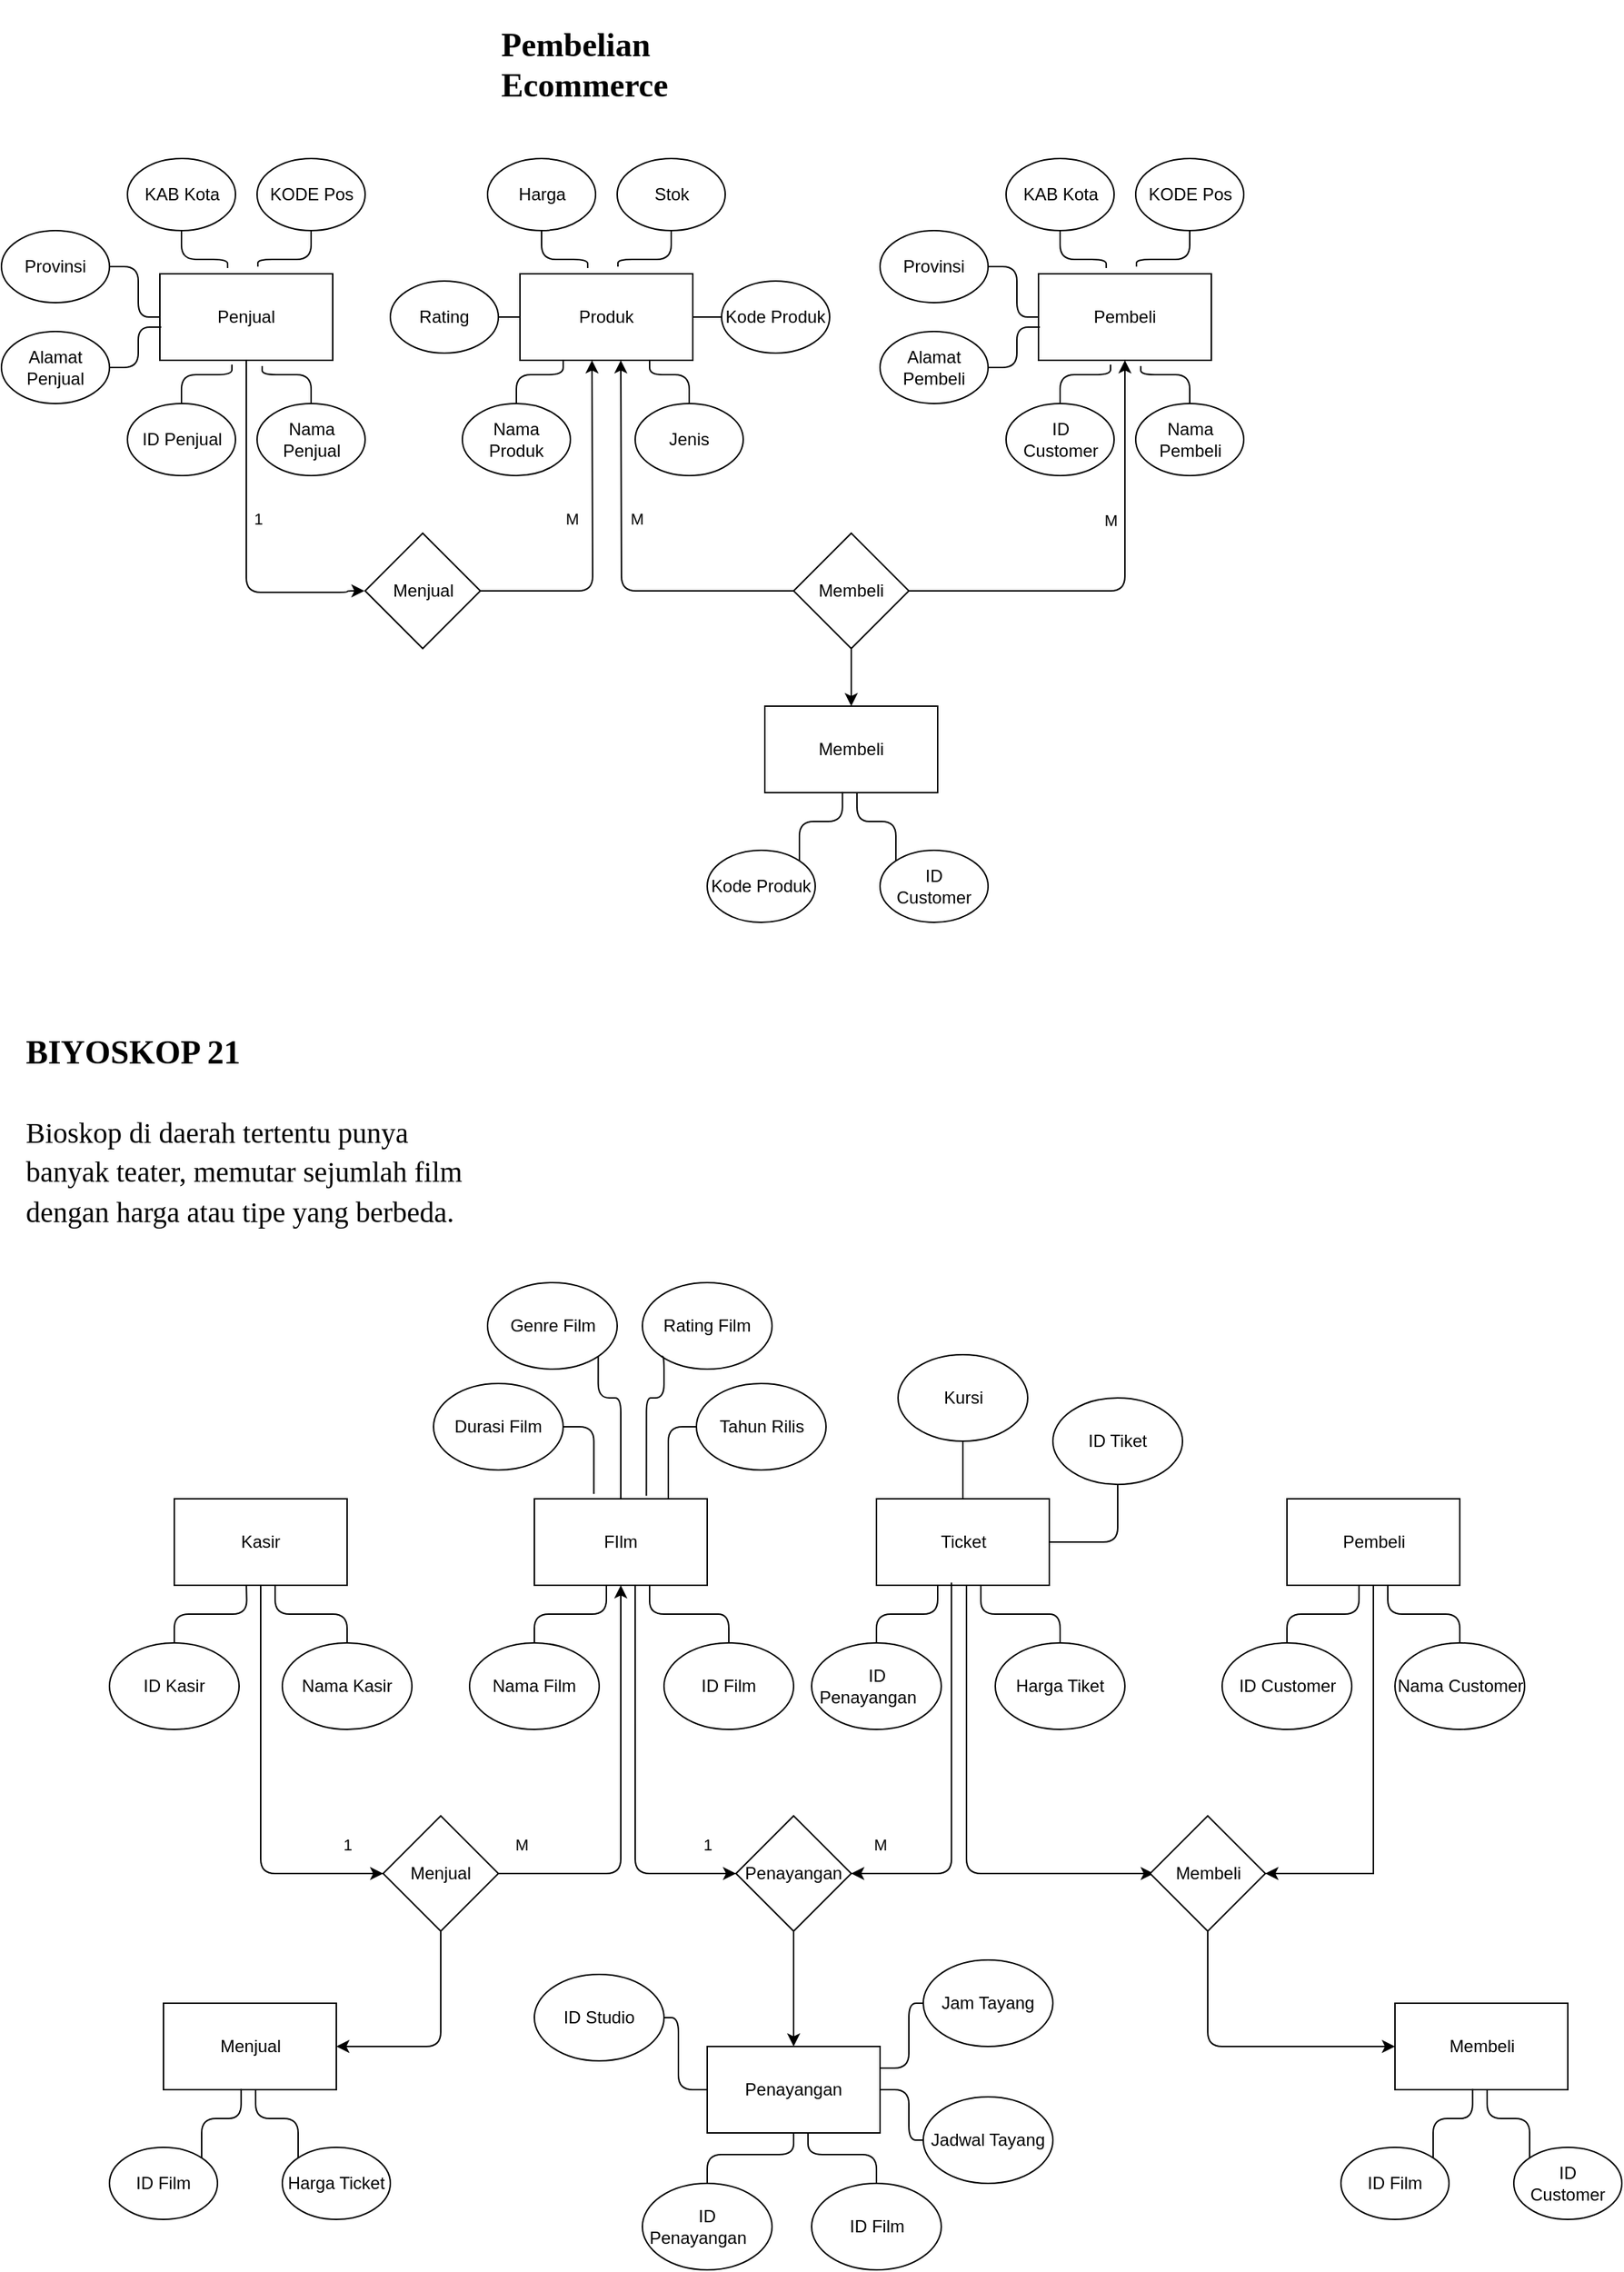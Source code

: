 <mxfile version="24.0.0" type="github">
  <diagram name="Page-1" id="79oRfjms0OCHbmcxYFP_">
    <mxGraphModel dx="1254" dy="721" grid="1" gridSize="10" guides="1" tooltips="1" connect="1" arrows="1" fold="1" page="1" pageScale="1" pageWidth="850" pageHeight="1100" math="0" shadow="0">
      <root>
        <mxCell id="0" />
        <mxCell id="1" parent="0" />
        <mxCell id="weETAlONGDyQjFe2pRTI-1" value="Pembelian Ecommerce" style="text;strokeColor=none;align=left;fillColor=none;html=1;verticalAlign=middle;whiteSpace=wrap;rounded=0;fontSize=23;fontFamily=Tahoma;fontStyle=1" vertex="1" parent="1">
          <mxGeometry x="375" y="60" width="220" height="90" as="geometry" />
        </mxCell>
        <mxCell id="weETAlONGDyQjFe2pRTI-2" value="Penjual" style="rounded=0;whiteSpace=wrap;html=1;" vertex="1" parent="1">
          <mxGeometry x="140" y="250" width="120" height="60" as="geometry" />
        </mxCell>
        <mxCell id="weETAlONGDyQjFe2pRTI-6" value="ID Penjual" style="ellipse;whiteSpace=wrap;html=1;" vertex="1" parent="1">
          <mxGeometry x="117.5" y="340" width="75" height="50" as="geometry" />
        </mxCell>
        <mxCell id="weETAlONGDyQjFe2pRTI-7" value="Nama Penjual" style="ellipse;whiteSpace=wrap;html=1;" vertex="1" parent="1">
          <mxGeometry x="207.5" y="340" width="75" height="50" as="geometry" />
        </mxCell>
        <mxCell id="weETAlONGDyQjFe2pRTI-8" value="Alamat Penjual" style="ellipse;whiteSpace=wrap;html=1;" vertex="1" parent="1">
          <mxGeometry x="30" y="290" width="75" height="50" as="geometry" />
        </mxCell>
        <mxCell id="weETAlONGDyQjFe2pRTI-24" style="edgeStyle=orthogonalEdgeStyle;rounded=1;orthogonalLoop=1;jettySize=auto;html=1;endArrow=none;endFill=0;curved=0;" edge="1" parent="1" source="weETAlONGDyQjFe2pRTI-9" target="weETAlONGDyQjFe2pRTI-2">
          <mxGeometry relative="1" as="geometry" />
        </mxCell>
        <mxCell id="weETAlONGDyQjFe2pRTI-9" value="Provinsi&lt;span style=&quot;color: rgba(0, 0, 0, 0); font-family: monospace; font-size: 0px; text-align: start; text-wrap: nowrap;&quot;&gt;%3CmxGraphModel%3E%3Croot%3E%3CmxCell%20id%3D%220%22%2F%3E%3CmxCell%20id%3D%221%22%20parent%3D%220%22%2F%3E%3CmxCell%20id%3D%222%22%20value%3D%22Alamat%20Penjual%22%20style%3D%22ellipse%3BwhiteSpace%3Dwrap%3Bhtml%3D1%3B%22%20vertex%3D%221%22%20parent%3D%221%22%3E%3CmxGeometry%20x%3D%2242.5%22%20y%3D%22255%22%20width%3D%2275%22%20height%3D%2250%22%20as%3D%22geometry%22%2F%3E%3C%2FmxCell%3E%3C%2Froot%3E%3C%2FmxGraphModel%3E&lt;/span&gt;" style="ellipse;whiteSpace=wrap;html=1;" vertex="1" parent="1">
          <mxGeometry x="30" y="220" width="75" height="50" as="geometry" />
        </mxCell>
        <mxCell id="weETAlONGDyQjFe2pRTI-10" value="KAB Kota" style="ellipse;whiteSpace=wrap;html=1;" vertex="1" parent="1">
          <mxGeometry x="117.5" y="170" width="75" height="50" as="geometry" />
        </mxCell>
        <mxCell id="weETAlONGDyQjFe2pRTI-12" value="KODE Pos" style="ellipse;whiteSpace=wrap;html=1;" vertex="1" parent="1">
          <mxGeometry x="207.5" y="170" width="75" height="50" as="geometry" />
        </mxCell>
        <mxCell id="weETAlONGDyQjFe2pRTI-25" style="edgeStyle=orthogonalEdgeStyle;rounded=1;orthogonalLoop=1;jettySize=auto;html=1;entryX=0.008;entryY=0.617;entryDx=0;entryDy=0;entryPerimeter=0;endArrow=none;endFill=0;curved=0;" edge="1" parent="1" source="weETAlONGDyQjFe2pRTI-8" target="weETAlONGDyQjFe2pRTI-2">
          <mxGeometry relative="1" as="geometry" />
        </mxCell>
        <mxCell id="weETAlONGDyQjFe2pRTI-28" style="edgeStyle=orthogonalEdgeStyle;rounded=1;orthogonalLoop=1;jettySize=auto;html=1;exitX=0.5;exitY=1;exitDx=0;exitDy=0;entryX=0.392;entryY=-0.067;entryDx=0;entryDy=0;entryPerimeter=0;endArrow=none;endFill=0;curved=0;" edge="1" parent="1" source="weETAlONGDyQjFe2pRTI-10" target="weETAlONGDyQjFe2pRTI-2">
          <mxGeometry relative="1" as="geometry" />
        </mxCell>
        <mxCell id="weETAlONGDyQjFe2pRTI-29" style="edgeStyle=orthogonalEdgeStyle;rounded=1;orthogonalLoop=1;jettySize=auto;html=1;exitX=0.5;exitY=1;exitDx=0;exitDy=0;entryX=0.567;entryY=-0.083;entryDx=0;entryDy=0;entryPerimeter=0;endArrow=none;endFill=0;curved=0;" edge="1" parent="1" source="weETAlONGDyQjFe2pRTI-12" target="weETAlONGDyQjFe2pRTI-2">
          <mxGeometry relative="1" as="geometry" />
        </mxCell>
        <mxCell id="weETAlONGDyQjFe2pRTI-30" style="edgeStyle=orthogonalEdgeStyle;rounded=1;orthogonalLoop=1;jettySize=auto;html=1;exitX=0.5;exitY=0;exitDx=0;exitDy=0;entryX=0.592;entryY=1.067;entryDx=0;entryDy=0;entryPerimeter=0;endArrow=none;endFill=0;curved=0;" edge="1" parent="1" source="weETAlONGDyQjFe2pRTI-7" target="weETAlONGDyQjFe2pRTI-2">
          <mxGeometry relative="1" as="geometry" />
        </mxCell>
        <mxCell id="weETAlONGDyQjFe2pRTI-31" style="edgeStyle=orthogonalEdgeStyle;rounded=1;orthogonalLoop=1;jettySize=auto;html=1;exitX=0.5;exitY=0;exitDx=0;exitDy=0;entryX=0.417;entryY=1.05;entryDx=0;entryDy=0;entryPerimeter=0;endArrow=none;endFill=0;curved=0;" edge="1" parent="1" source="weETAlONGDyQjFe2pRTI-6" target="weETAlONGDyQjFe2pRTI-2">
          <mxGeometry relative="1" as="geometry" />
        </mxCell>
        <mxCell id="weETAlONGDyQjFe2pRTI-33" value="Produk" style="rounded=0;whiteSpace=wrap;html=1;" vertex="1" parent="1">
          <mxGeometry x="390" y="250" width="120" height="60" as="geometry" />
        </mxCell>
        <mxCell id="weETAlONGDyQjFe2pRTI-34" value="Nama Produk" style="ellipse;whiteSpace=wrap;html=1;" vertex="1" parent="1">
          <mxGeometry x="350" y="340" width="75" height="50" as="geometry" />
        </mxCell>
        <mxCell id="weETAlONGDyQjFe2pRTI-35" value="Jenis" style="ellipse;whiteSpace=wrap;html=1;" vertex="1" parent="1">
          <mxGeometry x="470" y="340" width="75" height="50" as="geometry" />
        </mxCell>
        <mxCell id="weETAlONGDyQjFe2pRTI-37" style="edgeStyle=orthogonalEdgeStyle;rounded=1;orthogonalLoop=1;jettySize=auto;html=1;endArrow=none;endFill=0;curved=0;" edge="1" parent="1" source="weETAlONGDyQjFe2pRTI-38" target="weETAlONGDyQjFe2pRTI-33">
          <mxGeometry relative="1" as="geometry" />
        </mxCell>
        <mxCell id="weETAlONGDyQjFe2pRTI-38" value="Rating" style="ellipse;whiteSpace=wrap;html=1;" vertex="1" parent="1">
          <mxGeometry x="300" y="255" width="75" height="50" as="geometry" />
        </mxCell>
        <mxCell id="weETAlONGDyQjFe2pRTI-39" value="Harga" style="ellipse;whiteSpace=wrap;html=1;" vertex="1" parent="1">
          <mxGeometry x="367.5" y="170" width="75" height="50" as="geometry" />
        </mxCell>
        <mxCell id="weETAlONGDyQjFe2pRTI-40" value="Stok" style="ellipse;whiteSpace=wrap;html=1;" vertex="1" parent="1">
          <mxGeometry x="457.5" y="170" width="75" height="50" as="geometry" />
        </mxCell>
        <mxCell id="weETAlONGDyQjFe2pRTI-42" style="edgeStyle=orthogonalEdgeStyle;rounded=1;orthogonalLoop=1;jettySize=auto;html=1;exitX=0.5;exitY=1;exitDx=0;exitDy=0;entryX=0.392;entryY=-0.067;entryDx=0;entryDy=0;entryPerimeter=0;endArrow=none;endFill=0;curved=0;" edge="1" parent="1" source="weETAlONGDyQjFe2pRTI-39" target="weETAlONGDyQjFe2pRTI-33">
          <mxGeometry relative="1" as="geometry" />
        </mxCell>
        <mxCell id="weETAlONGDyQjFe2pRTI-43" style="edgeStyle=orthogonalEdgeStyle;rounded=1;orthogonalLoop=1;jettySize=auto;html=1;exitX=0.5;exitY=1;exitDx=0;exitDy=0;entryX=0.567;entryY=-0.083;entryDx=0;entryDy=0;entryPerimeter=0;endArrow=none;endFill=0;curved=0;" edge="1" parent="1" source="weETAlONGDyQjFe2pRTI-40" target="weETAlONGDyQjFe2pRTI-33">
          <mxGeometry relative="1" as="geometry" />
        </mxCell>
        <mxCell id="weETAlONGDyQjFe2pRTI-44" style="edgeStyle=orthogonalEdgeStyle;rounded=1;orthogonalLoop=1;jettySize=auto;html=1;exitX=0.5;exitY=0;exitDx=0;exitDy=0;entryX=0.75;entryY=1;entryDx=0;entryDy=0;endArrow=none;endFill=0;curved=0;" edge="1" parent="1" source="weETAlONGDyQjFe2pRTI-35" target="weETAlONGDyQjFe2pRTI-33">
          <mxGeometry relative="1" as="geometry" />
        </mxCell>
        <mxCell id="weETAlONGDyQjFe2pRTI-45" style="edgeStyle=orthogonalEdgeStyle;rounded=1;orthogonalLoop=1;jettySize=auto;html=1;exitX=0.5;exitY=0;exitDx=0;exitDy=0;entryX=0.25;entryY=1;entryDx=0;entryDy=0;endArrow=none;endFill=0;curved=0;" edge="1" parent="1" source="weETAlONGDyQjFe2pRTI-34" target="weETAlONGDyQjFe2pRTI-33">
          <mxGeometry relative="1" as="geometry" />
        </mxCell>
        <mxCell id="weETAlONGDyQjFe2pRTI-47" style="edgeStyle=orthogonalEdgeStyle;rounded=1;orthogonalLoop=1;jettySize=auto;html=1;exitX=0;exitY=0.5;exitDx=0;exitDy=0;entryX=1;entryY=0.5;entryDx=0;entryDy=0;endArrow=none;endFill=0;curved=0;" edge="1" parent="1" source="weETAlONGDyQjFe2pRTI-46" target="weETAlONGDyQjFe2pRTI-33">
          <mxGeometry relative="1" as="geometry" />
        </mxCell>
        <mxCell id="weETAlONGDyQjFe2pRTI-46" value="Kode Produk" style="ellipse;whiteSpace=wrap;html=1;" vertex="1" parent="1">
          <mxGeometry x="530" y="255" width="75" height="50" as="geometry" />
        </mxCell>
        <mxCell id="weETAlONGDyQjFe2pRTI-48" value="Pembeli" style="rounded=0;whiteSpace=wrap;html=1;" vertex="1" parent="1">
          <mxGeometry x="750" y="250" width="120" height="60" as="geometry" />
        </mxCell>
        <mxCell id="weETAlONGDyQjFe2pRTI-49" value="ID &lt;br&gt;Customer" style="ellipse;whiteSpace=wrap;html=1;" vertex="1" parent="1">
          <mxGeometry x="727.5" y="340" width="75" height="50" as="geometry" />
        </mxCell>
        <mxCell id="weETAlONGDyQjFe2pRTI-50" value="Nama Pembeli" style="ellipse;whiteSpace=wrap;html=1;" vertex="1" parent="1">
          <mxGeometry x="817.5" y="340" width="75" height="50" as="geometry" />
        </mxCell>
        <mxCell id="weETAlONGDyQjFe2pRTI-51" value="Alamat Pembeli" style="ellipse;whiteSpace=wrap;html=1;" vertex="1" parent="1">
          <mxGeometry x="640" y="290" width="75" height="50" as="geometry" />
        </mxCell>
        <mxCell id="weETAlONGDyQjFe2pRTI-52" style="edgeStyle=orthogonalEdgeStyle;rounded=1;orthogonalLoop=1;jettySize=auto;html=1;endArrow=none;endFill=0;curved=0;" edge="1" parent="1" source="weETAlONGDyQjFe2pRTI-53" target="weETAlONGDyQjFe2pRTI-48">
          <mxGeometry relative="1" as="geometry" />
        </mxCell>
        <mxCell id="weETAlONGDyQjFe2pRTI-53" value="Provinsi&lt;span style=&quot;color: rgba(0, 0, 0, 0); font-family: monospace; font-size: 0px; text-align: start; text-wrap: nowrap;&quot;&gt;%3CmxGraphModel%3E%3Croot%3E%3CmxCell%20id%3D%220%22%2F%3E%3CmxCell%20id%3D%221%22%20parent%3D%220%22%2F%3E%3CmxCell%20id%3D%222%22%20value%3D%22Alamat%20Penjual%22%20style%3D%22ellipse%3BwhiteSpace%3Dwrap%3Bhtml%3D1%3B%22%20vertex%3D%221%22%20parent%3D%221%22%3E%3CmxGeometry%20x%3D%2242.5%22%20y%3D%22255%22%20width%3D%2275%22%20height%3D%2250%22%20as%3D%22geometry%22%2F%3E%3C%2FmxCell%3E%3C%2Froot%3E%3C%2FmxGraphModel%3E&lt;/span&gt;" style="ellipse;whiteSpace=wrap;html=1;" vertex="1" parent="1">
          <mxGeometry x="640" y="220" width="75" height="50" as="geometry" />
        </mxCell>
        <mxCell id="weETAlONGDyQjFe2pRTI-54" value="KAB Kota" style="ellipse;whiteSpace=wrap;html=1;" vertex="1" parent="1">
          <mxGeometry x="727.5" y="170" width="75" height="50" as="geometry" />
        </mxCell>
        <mxCell id="weETAlONGDyQjFe2pRTI-55" value="KODE Pos" style="ellipse;whiteSpace=wrap;html=1;" vertex="1" parent="1">
          <mxGeometry x="817.5" y="170" width="75" height="50" as="geometry" />
        </mxCell>
        <mxCell id="weETAlONGDyQjFe2pRTI-56" style="edgeStyle=orthogonalEdgeStyle;rounded=1;orthogonalLoop=1;jettySize=auto;html=1;entryX=0.008;entryY=0.617;entryDx=0;entryDy=0;entryPerimeter=0;endArrow=none;endFill=0;curved=0;" edge="1" parent="1" source="weETAlONGDyQjFe2pRTI-51" target="weETAlONGDyQjFe2pRTI-48">
          <mxGeometry relative="1" as="geometry" />
        </mxCell>
        <mxCell id="weETAlONGDyQjFe2pRTI-57" style="edgeStyle=orthogonalEdgeStyle;rounded=1;orthogonalLoop=1;jettySize=auto;html=1;exitX=0.5;exitY=1;exitDx=0;exitDy=0;entryX=0.392;entryY=-0.067;entryDx=0;entryDy=0;entryPerimeter=0;endArrow=none;endFill=0;curved=0;" edge="1" parent="1" source="weETAlONGDyQjFe2pRTI-54" target="weETAlONGDyQjFe2pRTI-48">
          <mxGeometry relative="1" as="geometry" />
        </mxCell>
        <mxCell id="weETAlONGDyQjFe2pRTI-58" style="edgeStyle=orthogonalEdgeStyle;rounded=1;orthogonalLoop=1;jettySize=auto;html=1;exitX=0.5;exitY=1;exitDx=0;exitDy=0;entryX=0.567;entryY=-0.083;entryDx=0;entryDy=0;entryPerimeter=0;endArrow=none;endFill=0;curved=0;" edge="1" parent="1" source="weETAlONGDyQjFe2pRTI-55" target="weETAlONGDyQjFe2pRTI-48">
          <mxGeometry relative="1" as="geometry" />
        </mxCell>
        <mxCell id="weETAlONGDyQjFe2pRTI-59" style="edgeStyle=orthogonalEdgeStyle;rounded=1;orthogonalLoop=1;jettySize=auto;html=1;exitX=0.5;exitY=0;exitDx=0;exitDy=0;entryX=0.592;entryY=1.067;entryDx=0;entryDy=0;entryPerimeter=0;endArrow=none;endFill=0;curved=0;" edge="1" parent="1" source="weETAlONGDyQjFe2pRTI-50" target="weETAlONGDyQjFe2pRTI-48">
          <mxGeometry relative="1" as="geometry" />
        </mxCell>
        <mxCell id="weETAlONGDyQjFe2pRTI-60" style="edgeStyle=orthogonalEdgeStyle;rounded=1;orthogonalLoop=1;jettySize=auto;html=1;exitX=0.5;exitY=0;exitDx=0;exitDy=0;entryX=0.417;entryY=1.05;entryDx=0;entryDy=0;entryPerimeter=0;endArrow=none;endFill=0;curved=0;" edge="1" parent="1" source="weETAlONGDyQjFe2pRTI-49" target="weETAlONGDyQjFe2pRTI-48">
          <mxGeometry relative="1" as="geometry" />
        </mxCell>
        <mxCell id="weETAlONGDyQjFe2pRTI-62" style="edgeStyle=orthogonalEdgeStyle;rounded=1;orthogonalLoop=1;jettySize=auto;html=1;entryX=0.5;entryY=1;entryDx=0;entryDy=0;endArrow=none;endFill=0;curved=0;startArrow=classic;startFill=1;fontSize=15;" edge="1" parent="1" target="weETAlONGDyQjFe2pRTI-2">
          <mxGeometry relative="1" as="geometry">
            <mxPoint x="282" y="470" as="sourcePoint" />
            <Array as="points">
              <mxPoint x="270" y="470" />
              <mxPoint x="270" y="471" />
              <mxPoint x="200" y="471" />
            </Array>
          </mxGeometry>
        </mxCell>
        <mxCell id="weETAlONGDyQjFe2pRTI-69" value="1" style="edgeLabel;html=1;align=center;verticalAlign=middle;resizable=0;points=[];" vertex="1" connectable="0" parent="weETAlONGDyQjFe2pRTI-62">
          <mxGeometry x="-0.81" y="-1" relative="1" as="geometry">
            <mxPoint x="-52" y="-50" as="offset" />
          </mxGeometry>
        </mxCell>
        <mxCell id="weETAlONGDyQjFe2pRTI-61" value="Menjual" style="rhombus;whiteSpace=wrap;html=1;" vertex="1" parent="1">
          <mxGeometry x="282.5" y="430" width="80" height="80" as="geometry" />
        </mxCell>
        <mxCell id="weETAlONGDyQjFe2pRTI-65" style="edgeStyle=orthogonalEdgeStyle;rounded=1;orthogonalLoop=1;jettySize=auto;html=1;exitX=1;exitY=0.5;exitDx=0;exitDy=0;entryX=0.5;entryY=1;entryDx=0;entryDy=0;endArrow=classic;endFill=1;curved=0;startArrow=none;startFill=0;" edge="1" parent="1" source="weETAlONGDyQjFe2pRTI-64" target="weETAlONGDyQjFe2pRTI-48">
          <mxGeometry relative="1" as="geometry" />
        </mxCell>
        <mxCell id="weETAlONGDyQjFe2pRTI-75" value="M" style="edgeLabel;html=1;align=center;verticalAlign=middle;resizable=0;points=[];" vertex="1" connectable="0" parent="weETAlONGDyQjFe2pRTI-65">
          <mxGeometry x="0.284" y="1" relative="1" as="geometry">
            <mxPoint x="-9" as="offset" />
          </mxGeometry>
        </mxCell>
        <mxCell id="weETAlONGDyQjFe2pRTI-66" style="edgeStyle=orthogonalEdgeStyle;rounded=1;orthogonalLoop=1;jettySize=auto;html=1;exitX=0;exitY=0.5;exitDx=0;exitDy=0;curved=0;endArrow=classic;endFill=1;startArrow=none;startFill=0;" edge="1" parent="1" source="weETAlONGDyQjFe2pRTI-64">
          <mxGeometry relative="1" as="geometry">
            <mxPoint x="460" y="310" as="targetPoint" />
          </mxGeometry>
        </mxCell>
        <mxCell id="weETAlONGDyQjFe2pRTI-74" value="M" style="edgeLabel;html=1;align=center;verticalAlign=middle;resizable=0;points=[];" vertex="1" connectable="0" parent="weETAlONGDyQjFe2pRTI-66">
          <mxGeometry x="0.213" y="1" relative="1" as="geometry">
            <mxPoint x="11" as="offset" />
          </mxGeometry>
        </mxCell>
        <mxCell id="weETAlONGDyQjFe2pRTI-79" style="edgeStyle=orthogonalEdgeStyle;rounded=0;orthogonalLoop=1;jettySize=auto;html=1;exitX=0.5;exitY=1;exitDx=0;exitDy=0;" edge="1" parent="1" source="weETAlONGDyQjFe2pRTI-64" target="weETAlONGDyQjFe2pRTI-76">
          <mxGeometry relative="1" as="geometry" />
        </mxCell>
        <mxCell id="weETAlONGDyQjFe2pRTI-64" value="Membeli" style="rhombus;whiteSpace=wrap;html=1;" vertex="1" parent="1">
          <mxGeometry x="580" y="430" width="80" height="80" as="geometry" />
        </mxCell>
        <mxCell id="weETAlONGDyQjFe2pRTI-67" style="edgeStyle=orthogonalEdgeStyle;rounded=1;orthogonalLoop=1;jettySize=auto;html=1;exitX=1;exitY=0.5;exitDx=0;exitDy=0;endArrow=classic;endFill=1;curved=0;" edge="1" parent="1" source="weETAlONGDyQjFe2pRTI-61">
          <mxGeometry relative="1" as="geometry">
            <mxPoint x="440" y="310" as="targetPoint" />
          </mxGeometry>
        </mxCell>
        <mxCell id="weETAlONGDyQjFe2pRTI-71" value="M" style="edgeLabel;html=1;align=center;verticalAlign=middle;resizable=0;points=[];" vertex="1" connectable="0" parent="weETAlONGDyQjFe2pRTI-67">
          <mxGeometry x="-0.878" y="-1" relative="1" as="geometry">
            <mxPoint x="49" y="-51" as="offset" />
          </mxGeometry>
        </mxCell>
        <mxCell id="weETAlONGDyQjFe2pRTI-76" value="Membeli" style="rounded=0;whiteSpace=wrap;html=1;" vertex="1" parent="1">
          <mxGeometry x="560" y="550" width="120" height="60" as="geometry" />
        </mxCell>
        <mxCell id="weETAlONGDyQjFe2pRTI-77" value="ID&lt;br&gt;Customer" style="ellipse;whiteSpace=wrap;html=1;" vertex="1" parent="1">
          <mxGeometry x="640" y="650" width="75" height="50" as="geometry" />
        </mxCell>
        <mxCell id="weETAlONGDyQjFe2pRTI-78" value="Kode Produk" style="ellipse;whiteSpace=wrap;html=1;" vertex="1" parent="1">
          <mxGeometry x="520" y="650" width="75" height="50" as="geometry" />
        </mxCell>
        <mxCell id="weETAlONGDyQjFe2pRTI-80" style="edgeStyle=orthogonalEdgeStyle;rounded=1;orthogonalLoop=1;jettySize=auto;html=1;exitX=1;exitY=0;exitDx=0;exitDy=0;entryX=0.449;entryY=0.99;entryDx=0;entryDy=0;entryPerimeter=0;curved=0;endArrow=none;endFill=0;" edge="1" parent="1" source="weETAlONGDyQjFe2pRTI-78" target="weETAlONGDyQjFe2pRTI-76">
          <mxGeometry relative="1" as="geometry" />
        </mxCell>
        <mxCell id="weETAlONGDyQjFe2pRTI-83" style="edgeStyle=orthogonalEdgeStyle;rounded=1;orthogonalLoop=1;jettySize=auto;html=1;exitX=0;exitY=0;exitDx=0;exitDy=0;entryX=0.533;entryY=1;entryDx=0;entryDy=0;entryPerimeter=0;curved=0;endArrow=none;endFill=0;" edge="1" parent="1" source="weETAlONGDyQjFe2pRTI-77" target="weETAlONGDyQjFe2pRTI-76">
          <mxGeometry relative="1" as="geometry" />
        </mxCell>
        <mxCell id="weETAlONGDyQjFe2pRTI-85" value="BIYOSKOP 21&lt;br&gt;&lt;br&gt;&lt;span style=&quot;font-weight: normal;&quot;&gt;&lt;font style=&quot;font-size: 20px;&quot;&gt;Bioskop di daerah tertentu punya banyak teater, memutar sejumlah film dengan harga atau tipe yang berbeda.&lt;/font&gt;&lt;/span&gt;" style="text;strokeColor=none;align=left;fillColor=none;html=1;verticalAlign=middle;whiteSpace=wrap;rounded=0;fontSize=23;fontFamily=Tahoma;fontStyle=1" vertex="1" parent="1">
          <mxGeometry x="45" y="730" width="330" height="230" as="geometry" />
        </mxCell>
        <mxCell id="weETAlONGDyQjFe2pRTI-86" value="Kasir" style="rounded=0;whiteSpace=wrap;html=1;" vertex="1" parent="1">
          <mxGeometry x="150" y="1100" width="120" height="60" as="geometry" />
        </mxCell>
        <mxCell id="weETAlONGDyQjFe2pRTI-93" value="" style="edgeStyle=orthogonalEdgeStyle;rounded=1;orthogonalLoop=1;jettySize=auto;html=1;curved=0;endArrow=none;endFill=0;" edge="1" parent="1" source="weETAlONGDyQjFe2pRTI-87" target="weETAlONGDyQjFe2pRTI-86">
          <mxGeometry relative="1" as="geometry">
            <Array as="points">
              <mxPoint x="270" y="1180" />
              <mxPoint x="220" y="1180" />
            </Array>
          </mxGeometry>
        </mxCell>
        <mxCell id="weETAlONGDyQjFe2pRTI-87" value="Nama Kasir" style="ellipse;whiteSpace=wrap;html=1;" vertex="1" parent="1">
          <mxGeometry x="225" y="1200" width="90" height="60" as="geometry" />
        </mxCell>
        <mxCell id="weETAlONGDyQjFe2pRTI-88" value="ID Kasir" style="ellipse;whiteSpace=wrap;html=1;" vertex="1" parent="1">
          <mxGeometry x="105" y="1200" width="90" height="60" as="geometry" />
        </mxCell>
        <mxCell id="weETAlONGDyQjFe2pRTI-92" style="edgeStyle=orthogonalEdgeStyle;rounded=1;orthogonalLoop=1;jettySize=auto;html=1;exitX=0.5;exitY=0;exitDx=0;exitDy=0;entryX=0.417;entryY=1;entryDx=0;entryDy=0;entryPerimeter=0;curved=0;endArrow=none;endFill=0;" edge="1" parent="1" source="weETAlONGDyQjFe2pRTI-88">
          <mxGeometry relative="1" as="geometry">
            <mxPoint x="200.04" y="1160" as="targetPoint" />
          </mxGeometry>
        </mxCell>
        <mxCell id="weETAlONGDyQjFe2pRTI-95" value="Pembeli" style="rounded=0;whiteSpace=wrap;html=1;" vertex="1" parent="1">
          <mxGeometry x="922.5" y="1100" width="120" height="60" as="geometry" />
        </mxCell>
        <mxCell id="weETAlONGDyQjFe2pRTI-96" value="" style="edgeStyle=orthogonalEdgeStyle;rounded=1;orthogonalLoop=1;jettySize=auto;html=1;curved=0;endArrow=none;endFill=0;" edge="1" parent="1" source="weETAlONGDyQjFe2pRTI-97" target="weETAlONGDyQjFe2pRTI-95">
          <mxGeometry relative="1" as="geometry">
            <Array as="points">
              <mxPoint x="1042.5" y="1180" />
              <mxPoint x="992.5" y="1180" />
            </Array>
          </mxGeometry>
        </mxCell>
        <mxCell id="weETAlONGDyQjFe2pRTI-97" value="Nama Customer" style="ellipse;whiteSpace=wrap;html=1;" vertex="1" parent="1">
          <mxGeometry x="997.5" y="1200" width="90" height="60" as="geometry" />
        </mxCell>
        <mxCell id="weETAlONGDyQjFe2pRTI-98" value="ID Customer" style="ellipse;whiteSpace=wrap;html=1;" vertex="1" parent="1">
          <mxGeometry x="877.5" y="1200" width="90" height="60" as="geometry" />
        </mxCell>
        <mxCell id="weETAlONGDyQjFe2pRTI-99" style="edgeStyle=orthogonalEdgeStyle;rounded=1;orthogonalLoop=1;jettySize=auto;html=1;exitX=0.5;exitY=0;exitDx=0;exitDy=0;entryX=0.417;entryY=1;entryDx=0;entryDy=0;entryPerimeter=0;curved=0;endArrow=none;endFill=0;" edge="1" parent="1" source="weETAlONGDyQjFe2pRTI-98" target="weETAlONGDyQjFe2pRTI-95">
          <mxGeometry relative="1" as="geometry" />
        </mxCell>
        <mxCell id="weETAlONGDyQjFe2pRTI-101" value="FIlm" style="rounded=0;whiteSpace=wrap;html=1;" vertex="1" parent="1">
          <mxGeometry x="400" y="1100" width="120" height="60" as="geometry" />
        </mxCell>
        <mxCell id="weETAlONGDyQjFe2pRTI-106" value="ID Film" style="ellipse;whiteSpace=wrap;html=1;" vertex="1" parent="1">
          <mxGeometry x="490" y="1200" width="90" height="60" as="geometry" />
        </mxCell>
        <mxCell id="weETAlONGDyQjFe2pRTI-107" value="Nama Film" style="ellipse;whiteSpace=wrap;html=1;" vertex="1" parent="1">
          <mxGeometry x="355" y="1200" width="90" height="60" as="geometry" />
        </mxCell>
        <mxCell id="weETAlONGDyQjFe2pRTI-108" style="edgeStyle=orthogonalEdgeStyle;rounded=1;orthogonalLoop=1;jettySize=auto;html=1;exitX=0.5;exitY=0;exitDx=0;exitDy=0;curved=0;endArrow=none;endFill=0;" edge="1" parent="1" source="weETAlONGDyQjFe2pRTI-107" target="weETAlONGDyQjFe2pRTI-101">
          <mxGeometry relative="1" as="geometry">
            <mxPoint x="450" y="1160" as="targetPoint" />
            <Array as="points">
              <mxPoint x="400" y="1180" />
              <mxPoint x="450" y="1180" />
            </Array>
          </mxGeometry>
        </mxCell>
        <mxCell id="weETAlONGDyQjFe2pRTI-109" style="edgeStyle=orthogonalEdgeStyle;rounded=1;orthogonalLoop=1;jettySize=auto;html=1;exitX=0.5;exitY=0;exitDx=0;exitDy=0;curved=0;endArrow=none;endFill=0;" edge="1" parent="1" source="weETAlONGDyQjFe2pRTI-106">
          <mxGeometry relative="1" as="geometry">
            <mxPoint x="480" y="1160" as="targetPoint" />
            <Array as="points">
              <mxPoint x="520" y="1180" />
              <mxPoint x="480" y="1180" />
              <mxPoint x="480" y="1162" />
              <mxPoint x="481" y="1162" />
            </Array>
          </mxGeometry>
        </mxCell>
        <mxCell id="weETAlONGDyQjFe2pRTI-110" value="Durasi Film" style="ellipse;whiteSpace=wrap;html=1;" vertex="1" parent="1">
          <mxGeometry x="330" y="1020" width="90" height="60" as="geometry" />
        </mxCell>
        <mxCell id="weETAlONGDyQjFe2pRTI-111" style="edgeStyle=orthogonalEdgeStyle;rounded=1;orthogonalLoop=1;jettySize=auto;html=1;exitX=1;exitY=0.5;exitDx=0;exitDy=0;entryX=0.344;entryY=-0.056;entryDx=0;entryDy=0;entryPerimeter=0;endArrow=none;endFill=0;curved=0;" edge="1" parent="1" source="weETAlONGDyQjFe2pRTI-110" target="weETAlONGDyQjFe2pRTI-101">
          <mxGeometry relative="1" as="geometry" />
        </mxCell>
        <mxCell id="weETAlONGDyQjFe2pRTI-113" style="edgeStyle=orthogonalEdgeStyle;rounded=1;orthogonalLoop=1;jettySize=auto;html=1;exitX=1;exitY=1;exitDx=0;exitDy=0;endArrow=none;endFill=0;curved=0;" edge="1" parent="1" source="weETAlONGDyQjFe2pRTI-112" target="weETAlONGDyQjFe2pRTI-101">
          <mxGeometry relative="1" as="geometry">
            <Array as="points">
              <mxPoint x="444" y="1030" />
              <mxPoint x="460" y="1030" />
            </Array>
          </mxGeometry>
        </mxCell>
        <mxCell id="weETAlONGDyQjFe2pRTI-112" value="Genre Film" style="ellipse;whiteSpace=wrap;html=1;" vertex="1" parent="1">
          <mxGeometry x="367.5" y="950" width="90" height="60" as="geometry" />
        </mxCell>
        <mxCell id="weETAlONGDyQjFe2pRTI-114" value="Rating Film" style="ellipse;whiteSpace=wrap;html=1;" vertex="1" parent="1">
          <mxGeometry x="475" y="950" width="90" height="60" as="geometry" />
        </mxCell>
        <mxCell id="weETAlONGDyQjFe2pRTI-116" style="edgeStyle=orthogonalEdgeStyle;rounded=1;orthogonalLoop=1;jettySize=auto;html=1;exitX=0;exitY=1;exitDx=0;exitDy=0;entryX=0.648;entryY=-0.036;entryDx=0;entryDy=0;entryPerimeter=0;endArrow=none;endFill=0;curved=0;" edge="1" parent="1" source="weETAlONGDyQjFe2pRTI-114" target="weETAlONGDyQjFe2pRTI-101">
          <mxGeometry relative="1" as="geometry">
            <Array as="points">
              <mxPoint x="490" y="1001" />
              <mxPoint x="490" y="1030" />
              <mxPoint x="478" y="1030" />
            </Array>
          </mxGeometry>
        </mxCell>
        <mxCell id="weETAlONGDyQjFe2pRTI-119" style="edgeStyle=orthogonalEdgeStyle;rounded=1;orthogonalLoop=1;jettySize=auto;html=1;curved=0;endArrow=none;endFill=0;" edge="1" parent="1" source="weETAlONGDyQjFe2pRTI-117" target="weETAlONGDyQjFe2pRTI-101">
          <mxGeometry relative="1" as="geometry">
            <mxPoint x="500" y="1090" as="targetPoint" />
            <Array as="points">
              <mxPoint x="493" y="1050" />
            </Array>
          </mxGeometry>
        </mxCell>
        <mxCell id="weETAlONGDyQjFe2pRTI-117" value="Tahun Rilis" style="ellipse;whiteSpace=wrap;html=1;" vertex="1" parent="1">
          <mxGeometry x="512.5" y="1020" width="90" height="60" as="geometry" />
        </mxCell>
        <mxCell id="weETAlONGDyQjFe2pRTI-121" style="edgeStyle=orthogonalEdgeStyle;rounded=1;orthogonalLoop=1;jettySize=auto;html=1;exitX=0;exitY=0.5;exitDx=0;exitDy=0;entryX=0.5;entryY=1;entryDx=0;entryDy=0;curved=0;endArrow=none;endFill=0;startArrow=classic;startFill=1;" edge="1" parent="1" source="weETAlONGDyQjFe2pRTI-120" target="weETAlONGDyQjFe2pRTI-86">
          <mxGeometry relative="1" as="geometry" />
        </mxCell>
        <mxCell id="weETAlONGDyQjFe2pRTI-173" value="1" style="edgeLabel;html=1;align=center;verticalAlign=middle;resizable=0;points=[];" vertex="1" connectable="0" parent="weETAlONGDyQjFe2pRTI-121">
          <mxGeometry x="-0.824" y="3" relative="1" as="geometry">
            <mxPoint y="-23" as="offset" />
          </mxGeometry>
        </mxCell>
        <mxCell id="weETAlONGDyQjFe2pRTI-122" style="edgeStyle=orthogonalEdgeStyle;rounded=1;orthogonalLoop=1;jettySize=auto;html=1;entryX=0.5;entryY=1;entryDx=0;entryDy=0;endArrow=classic;endFill=1;startArrow=none;startFill=0;curved=0;" edge="1" parent="1" source="weETAlONGDyQjFe2pRTI-120" target="weETAlONGDyQjFe2pRTI-101">
          <mxGeometry relative="1" as="geometry" />
        </mxCell>
        <mxCell id="weETAlONGDyQjFe2pRTI-174" value="M" style="edgeLabel;html=1;align=center;verticalAlign=middle;resizable=0;points=[];" vertex="1" connectable="0" parent="weETAlONGDyQjFe2pRTI-122">
          <mxGeometry x="-0.881" y="3" relative="1" as="geometry">
            <mxPoint x="-1" y="-17" as="offset" />
          </mxGeometry>
        </mxCell>
        <mxCell id="weETAlONGDyQjFe2pRTI-141" value="" style="edgeStyle=orthogonalEdgeStyle;rounded=1;orthogonalLoop=1;jettySize=auto;html=1;curved=0;" edge="1" parent="1" source="weETAlONGDyQjFe2pRTI-120" target="weETAlONGDyQjFe2pRTI-136">
          <mxGeometry relative="1" as="geometry">
            <Array as="points">
              <mxPoint x="335" y="1480" />
            </Array>
          </mxGeometry>
        </mxCell>
        <mxCell id="weETAlONGDyQjFe2pRTI-120" value="Menjual" style="rhombus;whiteSpace=wrap;html=1;" vertex="1" parent="1">
          <mxGeometry x="295" y="1320" width="80" height="80" as="geometry" />
        </mxCell>
        <mxCell id="weETAlONGDyQjFe2pRTI-127" style="edgeStyle=orthogonalEdgeStyle;rounded=0;orthogonalLoop=1;jettySize=auto;html=1;exitX=1;exitY=0.5;exitDx=0;exitDy=0;entryX=0.5;entryY=1;entryDx=0;entryDy=0;endArrow=none;endFill=0;startArrow=classic;startFill=1;" edge="1" parent="1" source="weETAlONGDyQjFe2pRTI-123" target="weETAlONGDyQjFe2pRTI-95">
          <mxGeometry relative="1" as="geometry" />
        </mxCell>
        <mxCell id="weETAlONGDyQjFe2pRTI-135" value="" style="edgeStyle=orthogonalEdgeStyle;rounded=1;orthogonalLoop=1;jettySize=auto;html=1;curved=0;" edge="1" parent="1" source="weETAlONGDyQjFe2pRTI-123" target="weETAlONGDyQjFe2pRTI-129">
          <mxGeometry relative="1" as="geometry">
            <Array as="points">
              <mxPoint x="868" y="1480" />
            </Array>
          </mxGeometry>
        </mxCell>
        <mxCell id="weETAlONGDyQjFe2pRTI-150" style="edgeStyle=orthogonalEdgeStyle;rounded=1;orthogonalLoop=1;jettySize=auto;html=1;exitX=0;exitY=0.5;exitDx=0;exitDy=0;entryX=0.5;entryY=1;entryDx=0;entryDy=0;endArrow=none;endFill=0;startArrow=classic;startFill=1;curved=0;" edge="1" parent="1">
          <mxGeometry relative="1" as="geometry">
            <mxPoint x="830" y="1360" as="sourcePoint" />
            <mxPoint x="700" y="1160" as="targetPoint" />
            <Array as="points">
              <mxPoint x="699.5" y="1360" />
            </Array>
          </mxGeometry>
        </mxCell>
        <mxCell id="weETAlONGDyQjFe2pRTI-123" value="Membeli" style="rhombus;whiteSpace=wrap;html=1;" vertex="1" parent="1">
          <mxGeometry x="827.5" y="1320" width="80" height="80" as="geometry" />
        </mxCell>
        <mxCell id="weETAlONGDyQjFe2pRTI-129" value="Membeli" style="rounded=0;whiteSpace=wrap;html=1;" vertex="1" parent="1">
          <mxGeometry x="997.5" y="1450" width="120" height="60" as="geometry" />
        </mxCell>
        <mxCell id="weETAlONGDyQjFe2pRTI-130" value="ID&lt;br&gt;Customer" style="ellipse;whiteSpace=wrap;html=1;" vertex="1" parent="1">
          <mxGeometry x="1080" y="1550" width="75" height="50" as="geometry" />
        </mxCell>
        <mxCell id="weETAlONGDyQjFe2pRTI-131" value="ID Film" style="ellipse;whiteSpace=wrap;html=1;" vertex="1" parent="1">
          <mxGeometry x="960" y="1550" width="75" height="50" as="geometry" />
        </mxCell>
        <mxCell id="weETAlONGDyQjFe2pRTI-132" style="edgeStyle=orthogonalEdgeStyle;rounded=1;orthogonalLoop=1;jettySize=auto;html=1;exitX=1;exitY=0;exitDx=0;exitDy=0;entryX=0.449;entryY=0.99;entryDx=0;entryDy=0;entryPerimeter=0;curved=0;endArrow=none;endFill=0;" edge="1" parent="1" source="weETAlONGDyQjFe2pRTI-131" target="weETAlONGDyQjFe2pRTI-129">
          <mxGeometry relative="1" as="geometry" />
        </mxCell>
        <mxCell id="weETAlONGDyQjFe2pRTI-133" style="edgeStyle=orthogonalEdgeStyle;rounded=1;orthogonalLoop=1;jettySize=auto;html=1;exitX=0;exitY=0;exitDx=0;exitDy=0;entryX=0.533;entryY=1;entryDx=0;entryDy=0;entryPerimeter=0;curved=0;endArrow=none;endFill=0;" edge="1" parent="1" source="weETAlONGDyQjFe2pRTI-130" target="weETAlONGDyQjFe2pRTI-129">
          <mxGeometry relative="1" as="geometry" />
        </mxCell>
        <mxCell id="weETAlONGDyQjFe2pRTI-136" value="Menjual" style="rounded=0;whiteSpace=wrap;html=1;" vertex="1" parent="1">
          <mxGeometry x="142.5" y="1450" width="120" height="60" as="geometry" />
        </mxCell>
        <mxCell id="weETAlONGDyQjFe2pRTI-137" value="Harga Ticket" style="ellipse;whiteSpace=wrap;html=1;" vertex="1" parent="1">
          <mxGeometry x="225" y="1550" width="75" height="50" as="geometry" />
        </mxCell>
        <mxCell id="weETAlONGDyQjFe2pRTI-138" value="ID Film" style="ellipse;whiteSpace=wrap;html=1;" vertex="1" parent="1">
          <mxGeometry x="105" y="1550" width="75" height="50" as="geometry" />
        </mxCell>
        <mxCell id="weETAlONGDyQjFe2pRTI-139" style="edgeStyle=orthogonalEdgeStyle;rounded=1;orthogonalLoop=1;jettySize=auto;html=1;exitX=1;exitY=0;exitDx=0;exitDy=0;entryX=0.449;entryY=0.99;entryDx=0;entryDy=0;entryPerimeter=0;curved=0;endArrow=none;endFill=0;" edge="1" parent="1" source="weETAlONGDyQjFe2pRTI-138" target="weETAlONGDyQjFe2pRTI-136">
          <mxGeometry relative="1" as="geometry" />
        </mxCell>
        <mxCell id="weETAlONGDyQjFe2pRTI-140" style="edgeStyle=orthogonalEdgeStyle;rounded=1;orthogonalLoop=1;jettySize=auto;html=1;exitX=0;exitY=0;exitDx=0;exitDy=0;entryX=0.533;entryY=1;entryDx=0;entryDy=0;entryPerimeter=0;curved=0;endArrow=none;endFill=0;" edge="1" parent="1" source="weETAlONGDyQjFe2pRTI-137" target="weETAlONGDyQjFe2pRTI-136">
          <mxGeometry relative="1" as="geometry" />
        </mxCell>
        <mxCell id="weETAlONGDyQjFe2pRTI-143" value="Ticket" style="rounded=0;whiteSpace=wrap;html=1;" vertex="1" parent="1">
          <mxGeometry x="637.5" y="1100" width="120" height="60" as="geometry" />
        </mxCell>
        <mxCell id="weETAlONGDyQjFe2pRTI-144" value="Harga Tiket" style="ellipse;whiteSpace=wrap;html=1;" vertex="1" parent="1">
          <mxGeometry x="720" y="1200" width="90" height="60" as="geometry" />
        </mxCell>
        <mxCell id="weETAlONGDyQjFe2pRTI-145" value="ID Penayangan&lt;span style=&quot;white-space: pre;&quot;&gt;&#x9;&lt;/span&gt;" style="ellipse;whiteSpace=wrap;html=1;" vertex="1" parent="1">
          <mxGeometry x="592.5" y="1200" width="90" height="60" as="geometry" />
        </mxCell>
        <mxCell id="weETAlONGDyQjFe2pRTI-146" style="edgeStyle=orthogonalEdgeStyle;rounded=1;orthogonalLoop=1;jettySize=auto;html=1;exitX=0.5;exitY=0;exitDx=0;exitDy=0;curved=0;endArrow=none;endFill=0;" edge="1" parent="1" source="weETAlONGDyQjFe2pRTI-145" target="weETAlONGDyQjFe2pRTI-143">
          <mxGeometry relative="1" as="geometry">
            <mxPoint x="687.5" y="1160" as="targetPoint" />
            <Array as="points">
              <mxPoint x="637" y="1180" />
              <mxPoint x="680" y="1180" />
            </Array>
          </mxGeometry>
        </mxCell>
        <mxCell id="weETAlONGDyQjFe2pRTI-147" style="edgeStyle=orthogonalEdgeStyle;rounded=1;orthogonalLoop=1;jettySize=auto;html=1;exitX=0.5;exitY=0;exitDx=0;exitDy=0;curved=0;endArrow=none;endFill=0;" edge="1" parent="1" source="weETAlONGDyQjFe2pRTI-144">
          <mxGeometry relative="1" as="geometry">
            <mxPoint x="710" y="1160" as="targetPoint" />
            <Array as="points">
              <mxPoint x="750" y="1180" />
              <mxPoint x="710" y="1180" />
              <mxPoint x="710" y="1162" />
              <mxPoint x="711" y="1162" />
            </Array>
          </mxGeometry>
        </mxCell>
        <mxCell id="weETAlONGDyQjFe2pRTI-149" value="" style="edgeStyle=orthogonalEdgeStyle;rounded=0;orthogonalLoop=1;jettySize=auto;html=1;endArrow=none;endFill=0;" edge="1" parent="1" source="weETAlONGDyQjFe2pRTI-148" target="weETAlONGDyQjFe2pRTI-143">
          <mxGeometry relative="1" as="geometry" />
        </mxCell>
        <mxCell id="weETAlONGDyQjFe2pRTI-148" value="Kursi" style="ellipse;whiteSpace=wrap;html=1;" vertex="1" parent="1">
          <mxGeometry x="652.5" y="1000" width="90" height="60" as="geometry" />
        </mxCell>
        <mxCell id="weETAlONGDyQjFe2pRTI-151" value="Penayangan" style="rounded=0;whiteSpace=wrap;html=1;" vertex="1" parent="1">
          <mxGeometry x="520" y="1480" width="120" height="60" as="geometry" />
        </mxCell>
        <mxCell id="weETAlONGDyQjFe2pRTI-154" style="edgeStyle=orthogonalEdgeStyle;rounded=1;orthogonalLoop=1;jettySize=auto;html=1;exitX=0.5;exitY=0;exitDx=0;exitDy=0;entryX=0.5;entryY=1;entryDx=0;entryDy=0;endArrow=none;endFill=0;curved=0;" edge="1" parent="1" source="weETAlONGDyQjFe2pRTI-153" target="weETAlONGDyQjFe2pRTI-151">
          <mxGeometry relative="1" as="geometry" />
        </mxCell>
        <mxCell id="weETAlONGDyQjFe2pRTI-153" value="ID Penayangan&lt;span style=&quot;white-space: pre;&quot;&gt;&#x9;&lt;/span&gt;" style="ellipse;whiteSpace=wrap;html=1;" vertex="1" parent="1">
          <mxGeometry x="475" y="1575" width="90" height="60" as="geometry" />
        </mxCell>
        <mxCell id="weETAlONGDyQjFe2pRTI-155" value="ID Film" style="ellipse;whiteSpace=wrap;html=1;" vertex="1" parent="1">
          <mxGeometry x="592.5" y="1575" width="90" height="60" as="geometry" />
        </mxCell>
        <mxCell id="weETAlONGDyQjFe2pRTI-156" style="edgeStyle=orthogonalEdgeStyle;rounded=1;orthogonalLoop=1;jettySize=auto;html=1;exitX=0.5;exitY=0;exitDx=0;exitDy=0;entryX=0.583;entryY=1;entryDx=0;entryDy=0;entryPerimeter=0;curved=0;endArrow=none;endFill=0;" edge="1" parent="1" source="weETAlONGDyQjFe2pRTI-155" target="weETAlONGDyQjFe2pRTI-151">
          <mxGeometry relative="1" as="geometry" />
        </mxCell>
        <mxCell id="weETAlONGDyQjFe2pRTI-162" style="edgeStyle=orthogonalEdgeStyle;rounded=1;orthogonalLoop=1;jettySize=auto;html=1;exitX=0;exitY=0.5;exitDx=0;exitDy=0;entryX=1;entryY=0.5;entryDx=0;entryDy=0;endArrow=none;endFill=0;curved=0;" edge="1" parent="1" source="weETAlONGDyQjFe2pRTI-157" target="weETAlONGDyQjFe2pRTI-151">
          <mxGeometry relative="1" as="geometry">
            <Array as="points">
              <mxPoint x="660" y="1545" />
              <mxPoint x="660" y="1510" />
            </Array>
          </mxGeometry>
        </mxCell>
        <mxCell id="weETAlONGDyQjFe2pRTI-157" value="Jadwal Tayang" style="ellipse;whiteSpace=wrap;html=1;" vertex="1" parent="1">
          <mxGeometry x="670" y="1515" width="90" height="60" as="geometry" />
        </mxCell>
        <mxCell id="weETAlONGDyQjFe2pRTI-161" style="edgeStyle=orthogonalEdgeStyle;rounded=1;orthogonalLoop=1;jettySize=auto;html=1;exitX=0;exitY=0.5;exitDx=0;exitDy=0;entryX=1;entryY=0.25;entryDx=0;entryDy=0;endArrow=none;endFill=0;curved=0;" edge="1" parent="1" source="weETAlONGDyQjFe2pRTI-158" target="weETAlONGDyQjFe2pRTI-151">
          <mxGeometry relative="1" as="geometry">
            <Array as="points">
              <mxPoint x="660" y="1450" />
              <mxPoint x="660" y="1495" />
            </Array>
          </mxGeometry>
        </mxCell>
        <mxCell id="weETAlONGDyQjFe2pRTI-158" value="Jam Tayang" style="ellipse;whiteSpace=wrap;html=1;" vertex="1" parent="1">
          <mxGeometry x="670" y="1420" width="90" height="60" as="geometry" />
        </mxCell>
        <mxCell id="weETAlONGDyQjFe2pRTI-166" style="edgeStyle=orthogonalEdgeStyle;rounded=1;orthogonalLoop=1;jettySize=auto;html=1;exitX=1;exitY=0.5;exitDx=0;exitDy=0;entryX=0;entryY=0.5;entryDx=0;entryDy=0;endArrow=none;endFill=0;curved=0;" edge="1" parent="1" source="weETAlONGDyQjFe2pRTI-163">
          <mxGeometry relative="1" as="geometry">
            <mxPoint x="520" y="1510" as="targetPoint" />
            <Array as="points">
              <mxPoint x="500" y="1460" />
              <mxPoint x="500" y="1510" />
            </Array>
          </mxGeometry>
        </mxCell>
        <mxCell id="weETAlONGDyQjFe2pRTI-163" value="ID Studio" style="ellipse;whiteSpace=wrap;html=1;" vertex="1" parent="1">
          <mxGeometry x="400" y="1430" width="90" height="60" as="geometry" />
        </mxCell>
        <mxCell id="weETAlONGDyQjFe2pRTI-170" style="edgeStyle=orthogonalEdgeStyle;rounded=0;orthogonalLoop=1;jettySize=auto;html=1;exitX=0.5;exitY=1;exitDx=0;exitDy=0;entryX=0.5;entryY=0;entryDx=0;entryDy=0;" edge="1" parent="1" source="weETAlONGDyQjFe2pRTI-167" target="weETAlONGDyQjFe2pRTI-151">
          <mxGeometry relative="1" as="geometry" />
        </mxCell>
        <mxCell id="weETAlONGDyQjFe2pRTI-167" value="Penayangan" style="rhombus;whiteSpace=wrap;html=1;" vertex="1" parent="1">
          <mxGeometry x="540" y="1320" width="80" height="80" as="geometry" />
        </mxCell>
        <mxCell id="weETAlONGDyQjFe2pRTI-168" style="edgeStyle=orthogonalEdgeStyle;rounded=1;orthogonalLoop=1;jettySize=auto;html=1;exitX=0;exitY=0.5;exitDx=0;exitDy=0;entryX=0.583;entryY=1;entryDx=0;entryDy=0;entryPerimeter=0;endArrow=none;endFill=0;curved=0;startArrow=classic;startFill=1;" edge="1" parent="1" source="weETAlONGDyQjFe2pRTI-167" target="weETAlONGDyQjFe2pRTI-101">
          <mxGeometry relative="1" as="geometry" />
        </mxCell>
        <mxCell id="weETAlONGDyQjFe2pRTI-175" value="1" style="edgeLabel;html=1;align=center;verticalAlign=middle;resizable=0;points=[];" vertex="1" connectable="0" parent="weETAlONGDyQjFe2pRTI-168">
          <mxGeometry x="-0.792" y="-3" relative="1" as="geometry">
            <mxPoint x="8" y="-17" as="offset" />
          </mxGeometry>
        </mxCell>
        <mxCell id="weETAlONGDyQjFe2pRTI-169" style="edgeStyle=orthogonalEdgeStyle;rounded=1;orthogonalLoop=1;jettySize=auto;html=1;exitX=1;exitY=0.5;exitDx=0;exitDy=0;entryX=0.434;entryY=0.969;entryDx=0;entryDy=0;entryPerimeter=0;endArrow=none;endFill=0;curved=0;startArrow=classic;startFill=1;" edge="1" parent="1" source="weETAlONGDyQjFe2pRTI-167" target="weETAlONGDyQjFe2pRTI-143">
          <mxGeometry relative="1" as="geometry" />
        </mxCell>
        <mxCell id="weETAlONGDyQjFe2pRTI-176" value="M" style="edgeLabel;html=1;align=center;verticalAlign=middle;resizable=0;points=[];" vertex="1" connectable="0" parent="weETAlONGDyQjFe2pRTI-169">
          <mxGeometry x="-0.861" y="2" relative="1" as="geometry">
            <mxPoint x="1" y="-18" as="offset" />
          </mxGeometry>
        </mxCell>
        <mxCell id="weETAlONGDyQjFe2pRTI-172" style="edgeStyle=orthogonalEdgeStyle;rounded=1;orthogonalLoop=1;jettySize=auto;html=1;exitX=0.5;exitY=1;exitDx=0;exitDy=0;entryX=1;entryY=0.5;entryDx=0;entryDy=0;endArrow=none;endFill=0;curved=0;" edge="1" parent="1" source="weETAlONGDyQjFe2pRTI-171" target="weETAlONGDyQjFe2pRTI-143">
          <mxGeometry relative="1" as="geometry" />
        </mxCell>
        <mxCell id="weETAlONGDyQjFe2pRTI-171" value="ID Tiket" style="ellipse;whiteSpace=wrap;html=1;" vertex="1" parent="1">
          <mxGeometry x="760" y="1030" width="90" height="60" as="geometry" />
        </mxCell>
      </root>
    </mxGraphModel>
  </diagram>
</mxfile>
